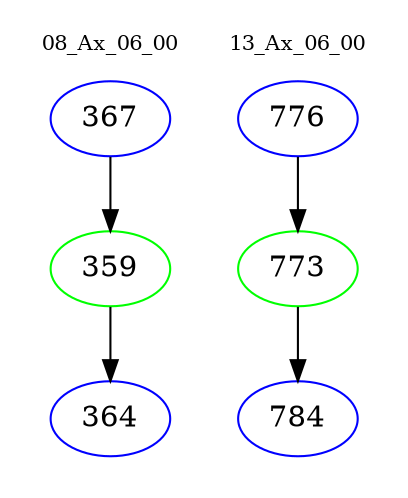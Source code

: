 digraph{
subgraph cluster_0 {
color = white
label = "08_Ax_06_00";
fontsize=10;
T0_367 [label="367", color="blue"]
T0_367 -> T0_359 [color="black"]
T0_359 [label="359", color="green"]
T0_359 -> T0_364 [color="black"]
T0_364 [label="364", color="blue"]
}
subgraph cluster_1 {
color = white
label = "13_Ax_06_00";
fontsize=10;
T1_776 [label="776", color="blue"]
T1_776 -> T1_773 [color="black"]
T1_773 [label="773", color="green"]
T1_773 -> T1_784 [color="black"]
T1_784 [label="784", color="blue"]
}
}
